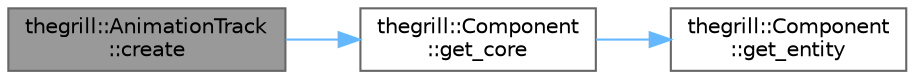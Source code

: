 digraph "thegrill::AnimationTrack::create"
{
 // LATEX_PDF_SIZE
  bgcolor="transparent";
  edge [fontname=Helvetica,fontsize=10,labelfontname=Helvetica,labelfontsize=10];
  node [fontname=Helvetica,fontsize=10,shape=box,height=0.2,width=0.4];
  rankdir="LR";
  Node1 [id="Node000001",label="thegrill::AnimationTrack\l::create",height=0.2,width=0.4,color="gray40", fillcolor="grey60", style="filled", fontcolor="black",tooltip="Creates the animation track by loading keyframes from a specified path and continuing for a specified..."];
  Node1 -> Node2 [id="edge3_Node000001_Node000002",color="steelblue1",style="solid",tooltip=" "];
  Node2 [id="Node000002",label="thegrill::Component\l::get_core",height=0.2,width=0.4,color="grey40", fillcolor="white", style="filled",URL="$structthegrill_1_1_component.html#a9336bcaea73cfe54b76200b54d454223",tooltip=" "];
  Node2 -> Node3 [id="edge4_Node000002_Node000003",color="steelblue1",style="solid",tooltip=" "];
  Node3 [id="Node000003",label="thegrill::Component\l::get_entity",height=0.2,width=0.4,color="grey40", fillcolor="white", style="filled",URL="$structthegrill_1_1_component.html#acc754d2dc8e9915ebf5b5eb666409d51",tooltip=" "];
}
